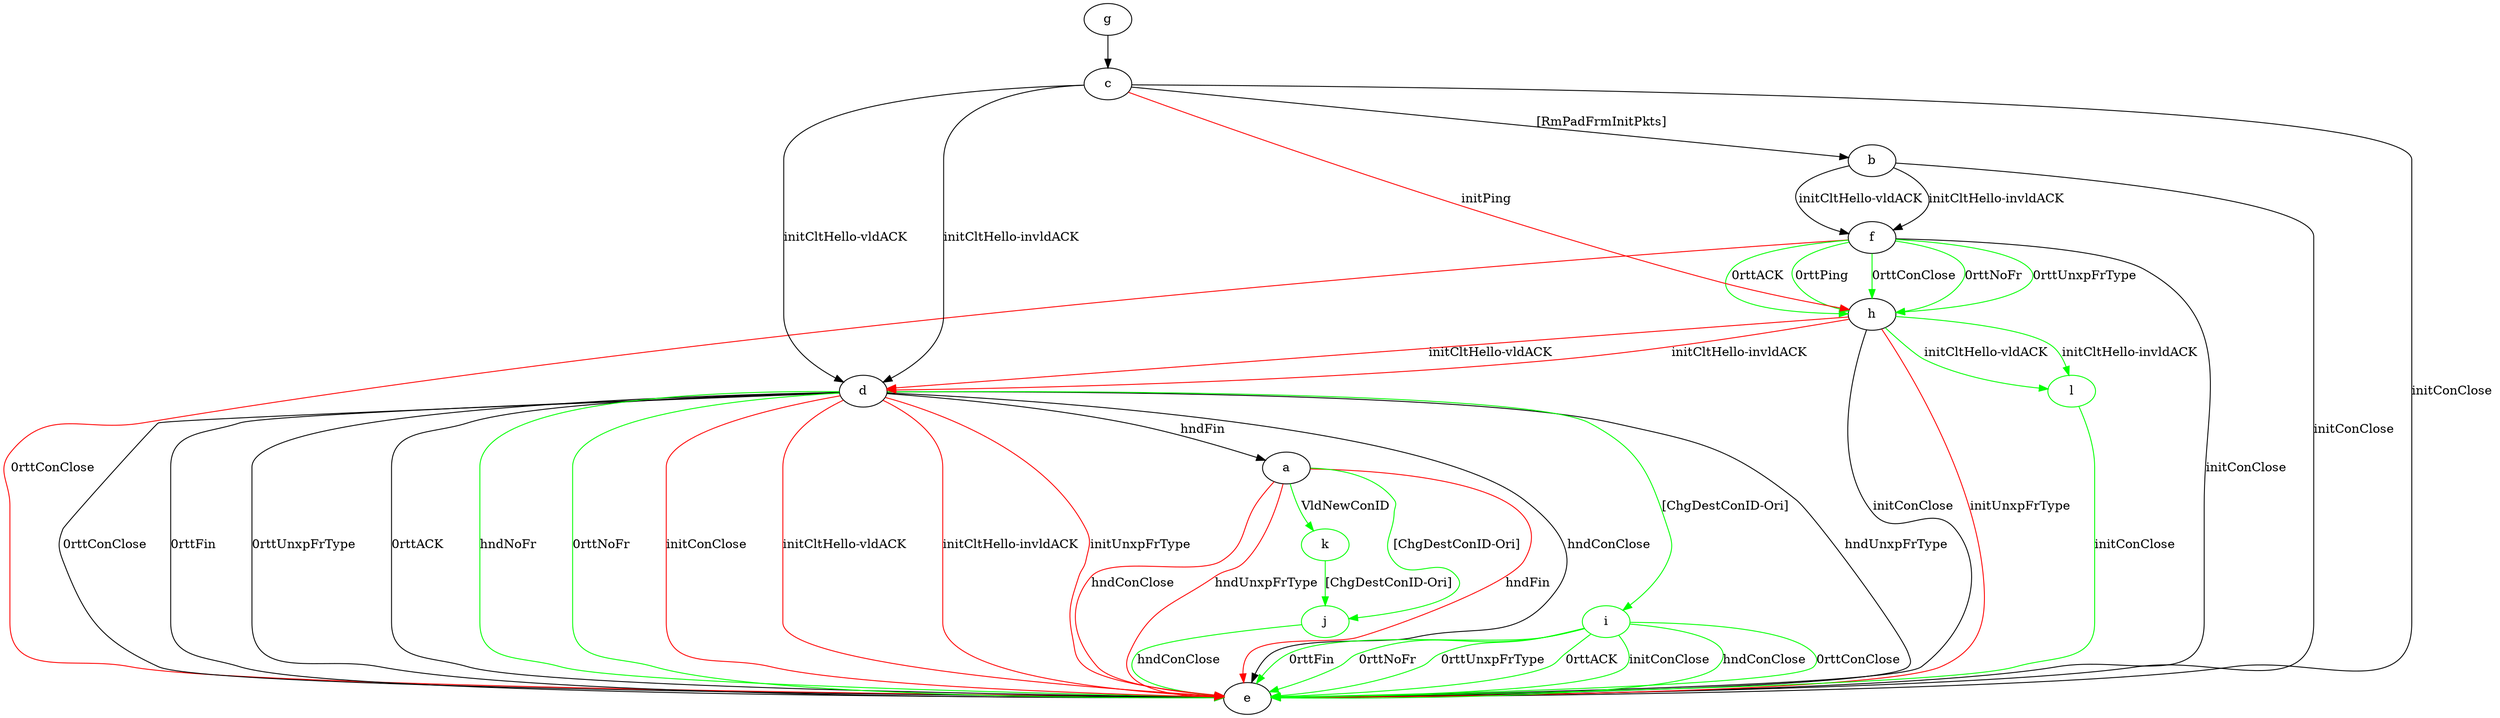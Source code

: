 digraph "" {
	a -> e	[key=0,
		color=red,
		label="hndFin "];
	a -> e	[key=1,
		color=red,
		label="hndConClose "];
	a -> e	[key=2,
		color=red,
		label="hndUnxpFrType "];
	j	[color=green];
	a -> j	[key=0,
		color=green,
		label="[ChgDestConID-Ori] "];
	k	[color=green];
	a -> k	[key=0,
		color=green,
		label="VldNewConID "];
	b -> e	[key=0,
		label="initConClose "];
	b -> f	[key=0,
		label="initCltHello-vldACK "];
	b -> f	[key=1,
		label="initCltHello-invldACK "];
	c -> b	[key=0,
		label="[RmPadFrmInitPkts] "];
	c -> d	[key=0,
		label="initCltHello-vldACK "];
	c -> d	[key=1,
		label="initCltHello-invldACK "];
	c -> e	[key=0,
		label="initConClose "];
	c -> h	[key=0,
		color=red,
		label="initPing "];
	d -> a	[key=0,
		label="hndFin "];
	d -> e	[key=0,
		label="hndConClose "];
	d -> e	[key=1,
		label="hndUnxpFrType "];
	d -> e	[key=2,
		label="0rttConClose "];
	d -> e	[key=3,
		label="0rttFin "];
	d -> e	[key=4,
		label="0rttUnxpFrType "];
	d -> e	[key=5,
		label="0rttACK "];
	d -> e	[key=6,
		color=green,
		label="hndNoFr "];
	d -> e	[key=7,
		color=green,
		label="0rttNoFr "];
	d -> e	[key=8,
		color=red,
		label="initConClose "];
	d -> e	[key=9,
		color=red,
		label="initCltHello-vldACK "];
	d -> e	[key=10,
		color=red,
		label="initCltHello-invldACK "];
	d -> e	[key=11,
		color=red,
		label="initUnxpFrType "];
	i	[color=green];
	d -> i	[key=0,
		color=green,
		label="[ChgDestConID-Ori] "];
	f -> e	[key=0,
		label="initConClose "];
	f -> e	[key=1,
		color=red,
		label="0rttConClose "];
	f -> h	[key=0,
		color=green,
		label="0rttPing "];
	f -> h	[key=1,
		color=green,
		label="0rttConClose "];
	f -> h	[key=2,
		color=green,
		label="0rttNoFr "];
	f -> h	[key=3,
		color=green,
		label="0rttUnxpFrType "];
	f -> h	[key=4,
		color=green,
		label="0rttACK "];
	g -> c	[key=0];
	h -> d	[key=0,
		color=red,
		label="initCltHello-vldACK "];
	h -> d	[key=1,
		color=red,
		label="initCltHello-invldACK "];
	h -> e	[key=0,
		label="initConClose "];
	h -> e	[key=1,
		color=red,
		label="initUnxpFrType "];
	l	[color=green];
	h -> l	[key=0,
		color=green,
		label="initCltHello-vldACK "];
	h -> l	[key=1,
		color=green,
		label="initCltHello-invldACK "];
	i -> e	[key=0,
		color=green,
		label="initConClose "];
	i -> e	[key=1,
		color=green,
		label="hndConClose "];
	i -> e	[key=2,
		color=green,
		label="0rttConClose "];
	i -> e	[key=3,
		color=green,
		label="0rttFin "];
	i -> e	[key=4,
		color=green,
		label="0rttNoFr "];
	i -> e	[key=5,
		color=green,
		label="0rttUnxpFrType "];
	i -> e	[key=6,
		color=green,
		label="0rttACK "];
	j -> e	[key=0,
		color=green,
		label="hndConClose "];
	k -> j	[key=0,
		color=green,
		label="[ChgDestConID-Ori] "];
	l -> e	[key=0,
		color=green,
		label="initConClose "];
}
